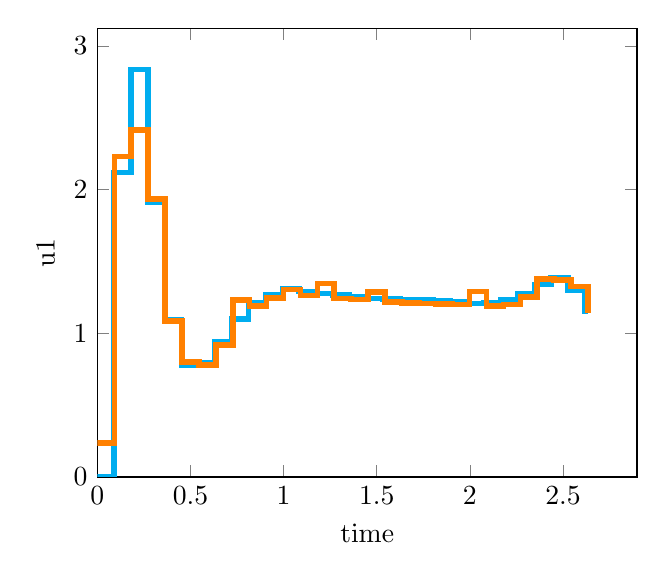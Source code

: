 \begin{tikzpicture}[]
\begin{axis}[ylabel = {u1}, xmin = {0}, xlabel = {time}, hide axis = {false}, ymin = {0}]\addplot+ [mark = {}, const plot, color=cyan, line width=2pt, solid]coordinates {
(0.0, 0.0)
(0.09, 2.118)
(0.181, 2.836)
(0.271, 1.91)
(0.361, 1.093)
(0.451, 0.774)
(0.542, 0.793)
(0.632, 0.942)
(0.722, 1.1)
(0.812, 1.213)
(0.903, 1.271)
(0.993, 1.307)
(1.083, 1.292)
(1.173, 1.276)
(1.264, 1.265)
(1.354, 1.255)
(1.444, 1.243)
(1.534, 1.238)
(1.625, 1.235)
(1.715, 1.232)
(1.805, 1.227)
(1.895, 1.221)
(1.986, 1.208)
(2.076, 1.214)
(2.166, 1.23)
(2.256, 1.273)
(2.347, 1.34)
(2.437, 1.389)
(2.527, 1.296)
(2.618, 1.132)
};
\addplot+ [mark = {}, const plot, color=orange, line width=2pt, solid]coordinates {
(0.0, 0.238)
(0.091, 2.229)
(0.182, 2.416)
(0.272, 1.934)
(0.363, 1.085)
(0.454, 0.8)
(0.545, 0.778)
(0.636, 0.919)
(0.727, 1.231)
(0.817, 1.188)
(0.908, 1.244)
(0.999, 1.303)
(1.09, 1.262)
(1.181, 1.347)
(1.271, 1.241)
(1.362, 1.235)
(1.453, 1.287)
(1.544, 1.218)
(1.635, 1.209)
(1.726, 1.207)
(1.816, 1.205)
(1.907, 1.2)
(1.998, 1.291)
(2.089, 1.191)
(2.18, 1.201)
(2.271, 1.251)
(2.361, 1.378)
(2.452, 1.372)
(2.543, 1.326)
(2.634, 1.142)
};
\end{axis}

\end{tikzpicture}
